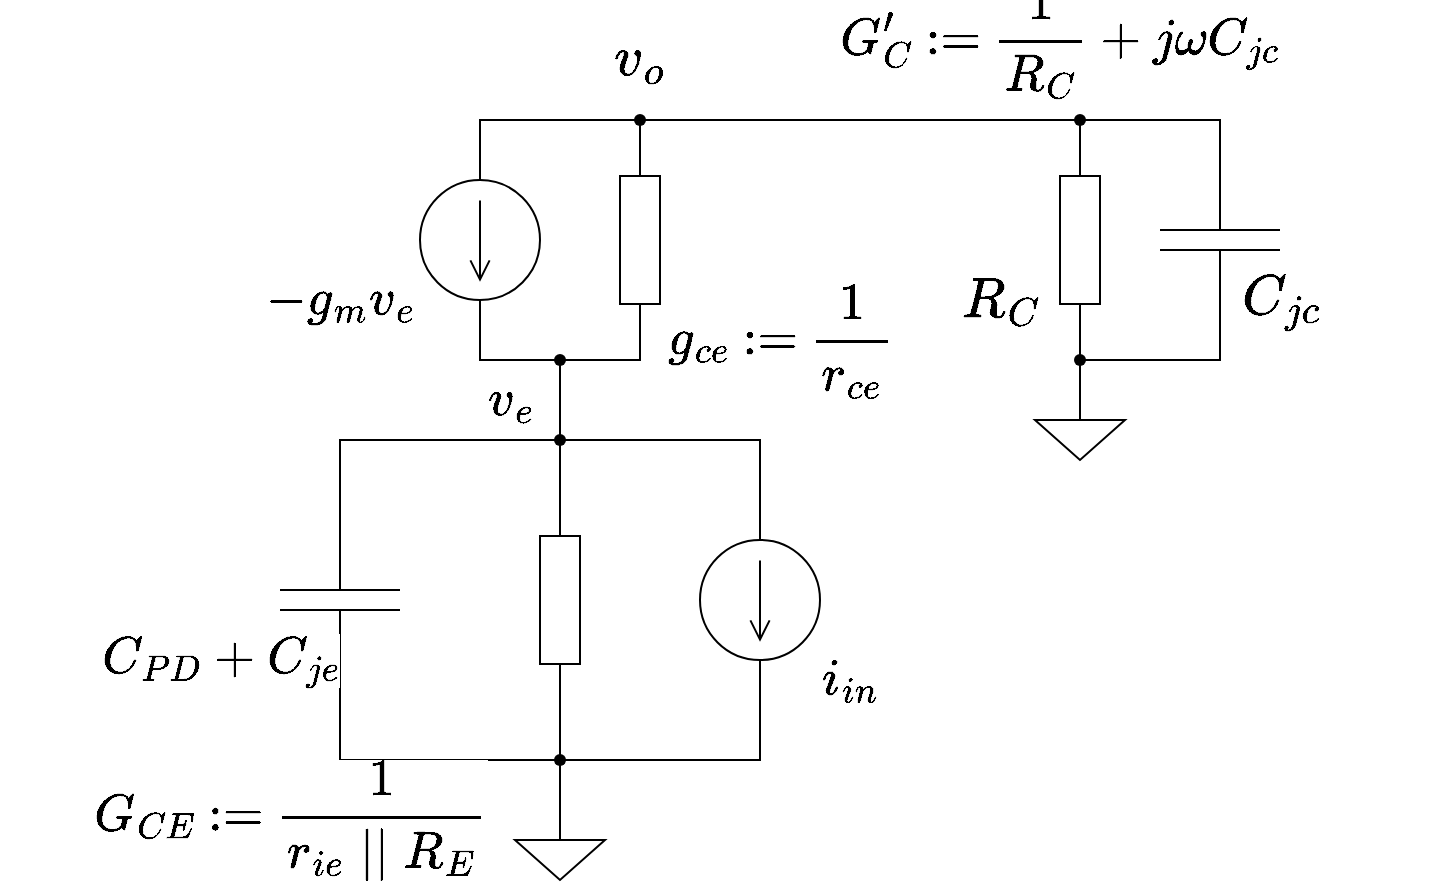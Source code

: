 <mxfile version="20.7.4" type="device"><diagram name="ページ1" id="0xxUTdLqlKO7cTpFT-Fy"><mxGraphModel dx="810" dy="469" grid="1" gridSize="10" guides="1" tooltips="1" connect="1" arrows="1" fold="1" page="1" pageScale="1" pageWidth="827" pageHeight="1169" math="1" shadow="0"><root><mxCell id="0"/><mxCell id="1" parent="0"/><mxCell id="rOs5JSpa3EEhjLfFwg5w-1" value="" style="pointerEvents=1;verticalLabelPosition=bottom;shadow=0;dashed=0;align=center;html=1;verticalAlign=top;shape=mxgraph.electrical.signal_sources.source;aspect=fixed;points=[[0.5,0,0],[1,0.5,0],[0.5,1,0],[0,0.5,0]];elSignalType=dc1;direction=south;" parent="1" vertex="1"><mxGeometry x="210" y="150" width="60" height="60" as="geometry"/></mxCell><mxCell id="rOs5JSpa3EEhjLfFwg5w-2" value="" style="pointerEvents=1;verticalLabelPosition=bottom;shadow=0;dashed=0;align=center;html=1;verticalAlign=top;shape=mxgraph.electrical.resistors.resistor_1;direction=south;" parent="1" vertex="1"><mxGeometry x="310" y="130" width="20" height="100" as="geometry"/></mxCell><mxCell id="rOs5JSpa3EEhjLfFwg5w-3" value="" style="pointerEvents=1;verticalLabelPosition=bottom;shadow=0;dashed=0;align=center;html=1;verticalAlign=top;shape=mxgraph.electrical.capacitors.capacitor_1;direction=south;" parent="1" vertex="1"><mxGeometry x="140" y="310" width="60" height="100" as="geometry"/></mxCell><mxCell id="GUrApRVc6wAJD5mt61sC-4" style="edgeStyle=orthogonalEdgeStyle;rounded=0;orthogonalLoop=1;jettySize=auto;html=1;exitX=0;exitY=0.5;exitDx=0;exitDy=0;exitPerimeter=0;entryX=0.47;entryY=1.1;entryDx=0;entryDy=0;entryPerimeter=0;endArrow=none;endFill=0;" edge="1" parent="1" source="rOs5JSpa3EEhjLfFwg5w-4" target="GUrApRVc6wAJD5mt61sC-2"><mxGeometry relative="1" as="geometry"/></mxCell><mxCell id="GUrApRVc6wAJD5mt61sC-8" style="edgeStyle=orthogonalEdgeStyle;shape=connector;rounded=0;orthogonalLoop=1;jettySize=auto;html=1;exitX=1;exitY=0.5;exitDx=0;exitDy=0;exitPerimeter=0;entryX=0.453;entryY=0.031;entryDx=0;entryDy=0;entryPerimeter=0;labelBackgroundColor=default;strokeColor=default;fontFamily=Helvetica;fontSize=11;fontColor=default;endArrow=none;endFill=0;" edge="1" parent="1" source="rOs5JSpa3EEhjLfFwg5w-4" target="GUrApRVc6wAJD5mt61sC-3"><mxGeometry relative="1" as="geometry"/></mxCell><mxCell id="rOs5JSpa3EEhjLfFwg5w-4" value="" style="pointerEvents=1;verticalLabelPosition=bottom;shadow=0;dashed=0;align=center;html=1;verticalAlign=top;shape=mxgraph.electrical.resistors.resistor_1;direction=south;" parent="1" vertex="1"><mxGeometry x="530" y="130" width="20" height="100" as="geometry"/></mxCell><mxCell id="rOs5JSpa3EEhjLfFwg5w-8" value="" style="pointerEvents=1;verticalLabelPosition=bottom;shadow=0;dashed=0;align=center;html=1;verticalAlign=top;shape=mxgraph.electrical.signal_sources.source;aspect=fixed;points=[[0.5,0,0],[1,0.5,0],[0.5,1,0],[0,0.5,0]];elSignalType=dc1;direction=south;" parent="1" vertex="1"><mxGeometry x="350" y="330" width="60" height="60" as="geometry"/></mxCell><mxCell id="rOs5JSpa3EEhjLfFwg5w-9" value="" style="pointerEvents=1;verticalLabelPosition=bottom;shadow=0;dashed=0;align=center;html=1;verticalAlign=top;shape=mxgraph.electrical.signal_sources.signal_ground;" parent="1" vertex="1"><mxGeometry x="257.5" y="470" width="45" height="30" as="geometry"/></mxCell><mxCell id="rOs5JSpa3EEhjLfFwg5w-10" value="" style="shape=waypoint;sketch=0;fillStyle=solid;size=6;pointerEvents=1;points=[];fillColor=none;resizable=0;rotatable=0;perimeter=centerPerimeter;snapToPoint=1;fontFamily=Helvetica;fontSize=11;fontColor=default;labelBackgroundColor=default;" parent="1" vertex="1"><mxGeometry x="270" y="230" width="20" height="20" as="geometry"/></mxCell><mxCell id="rOs5JSpa3EEhjLfFwg5w-11" value="" style="shape=waypoint;sketch=0;fillStyle=solid;size=6;pointerEvents=1;points=[];fillColor=none;resizable=0;rotatable=0;perimeter=centerPerimeter;snapToPoint=1;fontFamily=Helvetica;fontSize=11;fontColor=default;labelBackgroundColor=default;" parent="1" vertex="1"><mxGeometry x="270" y="270" width="20" height="20" as="geometry"/></mxCell><mxCell id="rOs5JSpa3EEhjLfFwg5w-12" style="edgeStyle=orthogonalEdgeStyle;rounded=0;orthogonalLoop=1;jettySize=auto;html=1;exitX=1;exitY=0.5;exitDx=0;exitDy=0;exitPerimeter=0;entryX=0.043;entryY=0.436;entryDx=0;entryDy=0;entryPerimeter=0;endArrow=none;endFill=0;" parent="1" source="rOs5JSpa3EEhjLfFwg5w-1" target="rOs5JSpa3EEhjLfFwg5w-10" edge="1"><mxGeometry relative="1" as="geometry"><Array as="points"><mxPoint x="240" y="240"/></Array></mxGeometry></mxCell><mxCell id="rOs5JSpa3EEhjLfFwg5w-13" style="edgeStyle=orthogonalEdgeStyle;rounded=0;orthogonalLoop=1;jettySize=auto;html=1;exitX=1;exitY=0.5;exitDx=0;exitDy=0;exitPerimeter=0;entryX=0.9;entryY=0.493;entryDx=0;entryDy=0;entryPerimeter=0;strokeColor=default;align=center;verticalAlign=middle;fontFamily=Helvetica;fontSize=11;fontColor=default;labelBackgroundColor=default;endArrow=none;endFill=0;" parent="1" source="rOs5JSpa3EEhjLfFwg5w-2" target="rOs5JSpa3EEhjLfFwg5w-10" edge="1"><mxGeometry relative="1" as="geometry"><Array as="points"><mxPoint x="320" y="240"/></Array></mxGeometry></mxCell><mxCell id="rOs5JSpa3EEhjLfFwg5w-14" style="edgeStyle=orthogonalEdgeStyle;rounded=0;orthogonalLoop=1;jettySize=auto;html=1;entryX=0.529;entryY=0.95;entryDx=0;entryDy=0;entryPerimeter=0;strokeColor=default;align=center;verticalAlign=middle;fontFamily=Helvetica;fontSize=11;fontColor=default;labelBackgroundColor=default;endArrow=none;endFill=0;" parent="1" source="rOs5JSpa3EEhjLfFwg5w-11" target="rOs5JSpa3EEhjLfFwg5w-10" edge="1"><mxGeometry relative="1" as="geometry"/></mxCell><mxCell id="rOs5JSpa3EEhjLfFwg5w-15" style="edgeStyle=orthogonalEdgeStyle;rounded=0;orthogonalLoop=1;jettySize=auto;html=1;exitX=0;exitY=0.5;exitDx=0;exitDy=0;exitPerimeter=0;entryX=0;entryY=0.76;entryDx=0;entryDy=0;entryPerimeter=0;strokeColor=default;align=center;verticalAlign=middle;fontFamily=Helvetica;fontSize=11;fontColor=default;labelBackgroundColor=default;endArrow=none;endFill=0;" parent="1" source="rOs5JSpa3EEhjLfFwg5w-3" target="rOs5JSpa3EEhjLfFwg5w-11" edge="1"><mxGeometry relative="1" as="geometry"><Array as="points"><mxPoint x="170" y="280"/></Array></mxGeometry></mxCell><mxCell id="rOs5JSpa3EEhjLfFwg5w-16" style="edgeStyle=orthogonalEdgeStyle;rounded=0;orthogonalLoop=1;jettySize=auto;html=1;exitX=0;exitY=0.5;exitDx=0;exitDy=0;exitPerimeter=0;entryX=0.46;entryY=1.02;entryDx=0;entryDy=0;entryPerimeter=0;strokeColor=default;align=center;verticalAlign=middle;fontFamily=Helvetica;fontSize=11;fontColor=default;labelBackgroundColor=default;endArrow=none;endFill=0;" parent="1" source="rOs5JSpa3EEhjLfFwg5w-7" target="rOs5JSpa3EEhjLfFwg5w-11" edge="1"><mxGeometry relative="1" as="geometry"/></mxCell><mxCell id="rOs5JSpa3EEhjLfFwg5w-17" style="edgeStyle=orthogonalEdgeStyle;rounded=0;orthogonalLoop=1;jettySize=auto;html=1;exitX=0;exitY=0.5;exitDx=0;exitDy=0;exitPerimeter=0;entryX=0.94;entryY=0.64;entryDx=0;entryDy=0;entryPerimeter=0;strokeColor=default;align=center;verticalAlign=middle;fontFamily=Helvetica;fontSize=11;fontColor=default;labelBackgroundColor=default;endArrow=none;endFill=0;" parent="1" source="rOs5JSpa3EEhjLfFwg5w-8" target="rOs5JSpa3EEhjLfFwg5w-11" edge="1"><mxGeometry relative="1" as="geometry"><Array as="points"><mxPoint x="380" y="280"/></Array></mxGeometry></mxCell><mxCell id="rOs5JSpa3EEhjLfFwg5w-18" value="" style="shape=waypoint;sketch=0;fillStyle=solid;size=6;pointerEvents=1;points=[];fillColor=none;resizable=0;rotatable=0;perimeter=centerPerimeter;snapToPoint=1;fontFamily=Helvetica;fontSize=11;fontColor=default;labelBackgroundColor=default;" parent="1" vertex="1"><mxGeometry x="270" y="430" width="20" height="20" as="geometry"/></mxCell><mxCell id="rOs5JSpa3EEhjLfFwg5w-20" style="edgeStyle=orthogonalEdgeStyle;rounded=0;orthogonalLoop=1;jettySize=auto;html=1;exitX=1;exitY=0.5;exitDx=0;exitDy=0;exitPerimeter=0;entryX=0;entryY=0.5;entryDx=0;entryDy=0;entryPerimeter=0;strokeColor=default;align=center;verticalAlign=middle;fontFamily=Helvetica;fontSize=11;fontColor=default;labelBackgroundColor=default;endArrow=none;endFill=0;" parent="1" source="rOs5JSpa3EEhjLfFwg5w-3" target="rOs5JSpa3EEhjLfFwg5w-18" edge="1"><mxGeometry relative="1" as="geometry"><Array as="points"><mxPoint x="170" y="440"/></Array></mxGeometry></mxCell><mxCell id="rOs5JSpa3EEhjLfFwg5w-21" style="edgeStyle=orthogonalEdgeStyle;rounded=0;orthogonalLoop=1;jettySize=auto;html=1;exitX=1;exitY=0.5;exitDx=0;exitDy=0;exitPerimeter=0;entryX=0.5;entryY=0.08;entryDx=0;entryDy=0;entryPerimeter=0;strokeColor=default;align=center;verticalAlign=middle;fontFamily=Helvetica;fontSize=11;fontColor=default;labelBackgroundColor=default;endArrow=none;endFill=0;" parent="1" source="rOs5JSpa3EEhjLfFwg5w-7" target="rOs5JSpa3EEhjLfFwg5w-18" edge="1"><mxGeometry relative="1" as="geometry"/></mxCell><mxCell id="rOs5JSpa3EEhjLfFwg5w-22" style="edgeStyle=orthogonalEdgeStyle;rounded=0;orthogonalLoop=1;jettySize=auto;html=1;exitX=1;exitY=0.5;exitDx=0;exitDy=0;exitPerimeter=0;entryX=0.98;entryY=0.56;entryDx=0;entryDy=0;entryPerimeter=0;strokeColor=default;align=center;verticalAlign=middle;fontFamily=Helvetica;fontSize=11;fontColor=default;labelBackgroundColor=default;endArrow=none;endFill=0;" parent="1" source="rOs5JSpa3EEhjLfFwg5w-8" target="rOs5JSpa3EEhjLfFwg5w-18" edge="1"><mxGeometry relative="1" as="geometry"><Array as="points"><mxPoint x="380" y="440"/></Array></mxGeometry></mxCell><mxCell id="rOs5JSpa3EEhjLfFwg5w-23" style="edgeStyle=orthogonalEdgeStyle;rounded=0;orthogonalLoop=1;jettySize=auto;html=1;exitX=0.5;exitY=0;exitDx=0;exitDy=0;exitPerimeter=0;entryX=0.42;entryY=0.92;entryDx=0;entryDy=0;entryPerimeter=0;strokeColor=default;align=center;verticalAlign=middle;fontFamily=Helvetica;fontSize=11;fontColor=default;labelBackgroundColor=default;endArrow=none;endFill=0;" parent="1" source="rOs5JSpa3EEhjLfFwg5w-9" target="rOs5JSpa3EEhjLfFwg5w-18" edge="1"><mxGeometry relative="1" as="geometry"/></mxCell><mxCell id="GUrApRVc6wAJD5mt61sC-7" style="edgeStyle=orthogonalEdgeStyle;shape=connector;rounded=0;orthogonalLoop=1;jettySize=auto;html=1;exitX=0.5;exitY=0;exitDx=0;exitDy=0;exitPerimeter=0;entryX=0.442;entryY=1.09;entryDx=0;entryDy=0;entryPerimeter=0;labelBackgroundColor=default;strokeColor=default;fontFamily=Helvetica;fontSize=11;fontColor=default;endArrow=none;endFill=0;" edge="1" parent="1" source="rOs5JSpa3EEhjLfFwg5w-24" target="GUrApRVc6wAJD5mt61sC-3"><mxGeometry relative="1" as="geometry"/></mxCell><mxCell id="rOs5JSpa3EEhjLfFwg5w-24" value="" style="pointerEvents=1;verticalLabelPosition=bottom;shadow=0;dashed=0;align=center;html=1;verticalAlign=top;shape=mxgraph.electrical.signal_sources.signal_ground;" parent="1" vertex="1"><mxGeometry x="517.5" y="260" width="45" height="30" as="geometry"/></mxCell><mxCell id="GUrApRVc6wAJD5mt61sC-6" style="edgeStyle=orthogonalEdgeStyle;shape=connector;rounded=0;orthogonalLoop=1;jettySize=auto;html=1;entryX=-0.05;entryY=0.52;entryDx=0;entryDy=0;entryPerimeter=0;labelBackgroundColor=default;strokeColor=default;fontFamily=Helvetica;fontSize=11;fontColor=default;endArrow=none;endFill=0;" edge="1" parent="1" source="rOs5JSpa3EEhjLfFwg5w-25" target="GUrApRVc6wAJD5mt61sC-2"><mxGeometry relative="1" as="geometry"/></mxCell><mxCell id="rOs5JSpa3EEhjLfFwg5w-25" value="" style="shape=waypoint;sketch=0;fillStyle=solid;size=6;pointerEvents=1;points=[];fillColor=none;resizable=0;rotatable=0;perimeter=centerPerimeter;snapToPoint=1;fontFamily=Helvetica;fontSize=11;fontColor=default;labelBackgroundColor=default;" parent="1" vertex="1"><mxGeometry x="310" y="110" width="20" height="20" as="geometry"/></mxCell><mxCell id="rOs5JSpa3EEhjLfFwg5w-26" style="edgeStyle=orthogonalEdgeStyle;rounded=0;orthogonalLoop=1;jettySize=auto;html=1;exitX=0;exitY=0.5;exitDx=0;exitDy=0;exitPerimeter=0;entryX=0.54;entryY=1.04;entryDx=0;entryDy=0;entryPerimeter=0;strokeColor=default;align=center;verticalAlign=middle;fontFamily=Helvetica;fontSize=11;fontColor=default;labelBackgroundColor=default;endArrow=none;endFill=0;" parent="1" source="rOs5JSpa3EEhjLfFwg5w-2" target="rOs5JSpa3EEhjLfFwg5w-25" edge="1"><mxGeometry relative="1" as="geometry"/></mxCell><mxCell id="rOs5JSpa3EEhjLfFwg5w-27" style="edgeStyle=orthogonalEdgeStyle;rounded=0;orthogonalLoop=1;jettySize=auto;html=1;exitX=0;exitY=0.5;exitDx=0;exitDy=0;exitPerimeter=0;entryX=0.06;entryY=0.64;entryDx=0;entryDy=0;entryPerimeter=0;strokeColor=default;align=center;verticalAlign=middle;fontFamily=Helvetica;fontSize=11;fontColor=default;labelBackgroundColor=default;endArrow=none;endFill=0;" parent="1" source="rOs5JSpa3EEhjLfFwg5w-1" target="rOs5JSpa3EEhjLfFwg5w-25" edge="1"><mxGeometry relative="1" as="geometry"><Array as="points"><mxPoint x="240" y="120"/></Array></mxGeometry></mxCell><mxCell id="rOs5JSpa3EEhjLfFwg5w-30" value="`i_{i n}`" style="text;html=1;align=center;verticalAlign=middle;resizable=0;points=[];autosize=1;strokeColor=none;fillColor=none;fontFamily=Helvetica;fontSize=22;fontColor=default;labelBackgroundColor=default;" parent="1" vertex="1"><mxGeometry x="380" y="380" width="90" height="40" as="geometry"/></mxCell><mxCell id="rOs5JSpa3EEhjLfFwg5w-31" value="`G_{CE}:=1/(r_{ie}||R_{E})`" style="text;html=1;align=center;verticalAlign=middle;resizable=0;points=[];autosize=1;strokeColor=none;fillColor=none;fontFamily=Helvetica;fontSize=22;fontColor=default;labelBackgroundColor=default;" parent="1" vertex="1"><mxGeometry y="450" width="290" height="40" as="geometry"/></mxCell><mxCell id="rOs5JSpa3EEhjLfFwg5w-7" value="" style="pointerEvents=1;verticalLabelPosition=bottom;shadow=0;dashed=0;align=center;html=1;verticalAlign=top;shape=mxgraph.electrical.resistors.resistor_1;direction=south;" parent="1" vertex="1"><mxGeometry x="270" y="310" width="20" height="100" as="geometry"/></mxCell><mxCell id="rOs5JSpa3EEhjLfFwg5w-33" value="`C_{PD}+C_{je}`" style="text;html=1;align=center;verticalAlign=middle;resizable=0;points=[];autosize=1;strokeColor=none;fillColor=none;fontFamily=Helvetica;fontSize=22;fontColor=default;labelBackgroundColor=default;" parent="1" vertex="1"><mxGeometry x="20" y="370" width="180" height="40" as="geometry"/></mxCell><mxCell id="rOs5JSpa3EEhjLfFwg5w-34" value="`-g_{m}v_{e}`" style="text;html=1;align=center;verticalAlign=middle;resizable=0;points=[];autosize=1;strokeColor=none;fillColor=none;fontFamily=Helvetica;fontSize=22;fontColor=default;labelBackgroundColor=default;" parent="1" vertex="1"><mxGeometry x="95" y="190" width="150" height="40" as="geometry"/></mxCell><mxCell id="rOs5JSpa3EEhjLfFwg5w-35" value="`g_{ce}:=1/r_{ce}`" style="text;html=1;align=center;verticalAlign=middle;resizable=0;points=[];autosize=1;strokeColor=none;fillColor=none;fontFamily=Helvetica;fontSize=22;fontColor=default;labelBackgroundColor=default;" parent="1" vertex="1"><mxGeometry x="290" y="210" width="200" height="40" as="geometry"/></mxCell><mxCell id="rOs5JSpa3EEhjLfFwg5w-36" value="`G_{C}^{'}:=1/R_{C}+j\omega C_{jc}`" style="text;html=1;align=center;verticalAlign=middle;resizable=0;points=[];autosize=1;strokeColor=none;fillColor=none;fontFamily=Helvetica;fontSize=22;fontColor=default;labelBackgroundColor=default;" parent="1" vertex="1"><mxGeometry x="340" y="60" width="380" height="40" as="geometry"/></mxCell><mxCell id="GQdbU5EewHjbPzCLCv8U-2" value="`v_{e}`" style="text;html=1;align=center;verticalAlign=middle;resizable=0;points=[];autosize=1;strokeColor=none;fillColor=none;fontFamily=Helvetica;fontSize=22;fontColor=default;labelBackgroundColor=default;" parent="1" vertex="1"><mxGeometry x="210" y="240" width="90" height="40" as="geometry"/></mxCell><mxCell id="0Q81RQHQSESkraAIlQ_o-1" value="&lt;font style=&quot;font-size: 24px;&quot;&gt;`v_{o}`&lt;/font&gt;" style="text;html=1;align=center;verticalAlign=middle;resizable=0;points=[];autosize=1;strokeColor=none;fillColor=none;fontSize=11;fontFamily=Helvetica;fontColor=default;" parent="1" vertex="1"><mxGeometry x="275" y="70" width="90" height="40" as="geometry"/></mxCell><mxCell id="GUrApRVc6wAJD5mt61sC-5" style="edgeStyle=orthogonalEdgeStyle;shape=connector;rounded=0;orthogonalLoop=1;jettySize=auto;html=1;exitX=0;exitY=0.5;exitDx=0;exitDy=0;exitPerimeter=0;entryX=1.05;entryY=0.72;entryDx=0;entryDy=0;entryPerimeter=0;labelBackgroundColor=default;strokeColor=default;fontFamily=Helvetica;fontSize=11;fontColor=default;endArrow=none;endFill=0;" edge="1" parent="1" source="GUrApRVc6wAJD5mt61sC-1" target="GUrApRVc6wAJD5mt61sC-2"><mxGeometry relative="1" as="geometry"><Array as="points"><mxPoint x="610" y="120"/></Array></mxGeometry></mxCell><mxCell id="GUrApRVc6wAJD5mt61sC-9" style="edgeStyle=orthogonalEdgeStyle;shape=connector;rounded=0;orthogonalLoop=1;jettySize=auto;html=1;exitX=1;exitY=0.5;exitDx=0;exitDy=0;exitPerimeter=0;entryX=0.965;entryY=0.427;entryDx=0;entryDy=0;entryPerimeter=0;labelBackgroundColor=default;strokeColor=default;fontFamily=Helvetica;fontSize=11;fontColor=default;endArrow=none;endFill=0;" edge="1" parent="1" source="GUrApRVc6wAJD5mt61sC-1" target="GUrApRVc6wAJD5mt61sC-3"><mxGeometry relative="1" as="geometry"><Array as="points"><mxPoint x="610" y="240"/></Array></mxGeometry></mxCell><mxCell id="GUrApRVc6wAJD5mt61sC-1" value="" style="pointerEvents=1;verticalLabelPosition=bottom;shadow=0;dashed=0;align=center;html=1;verticalAlign=top;shape=mxgraph.electrical.capacitors.capacitor_1;direction=south;" vertex="1" parent="1"><mxGeometry x="580" y="130" width="60" height="100" as="geometry"/></mxCell><mxCell id="GUrApRVc6wAJD5mt61sC-2" value="" style="shape=waypoint;sketch=0;fillStyle=solid;size=6;pointerEvents=1;points=[];fillColor=none;resizable=0;rotatable=0;perimeter=centerPerimeter;snapToPoint=1;fontFamily=Helvetica;fontSize=11;fontColor=default;labelBackgroundColor=default;" vertex="1" parent="1"><mxGeometry x="530" y="110" width="20" height="20" as="geometry"/></mxCell><mxCell id="GUrApRVc6wAJD5mt61sC-3" value="" style="shape=waypoint;sketch=0;fillStyle=solid;size=6;pointerEvents=1;points=[];fillColor=none;resizable=0;rotatable=0;perimeter=centerPerimeter;snapToPoint=1;fontFamily=Helvetica;fontSize=11;fontColor=default;labelBackgroundColor=default;" vertex="1" parent="1"><mxGeometry x="530" y="230" width="20" height="20" as="geometry"/></mxCell><mxCell id="GUrApRVc6wAJD5mt61sC-10" value="&lt;font style=&quot;font-size: 24px;&quot;&gt;`R_{C}`&lt;/font&gt;" style="text;html=1;align=center;verticalAlign=middle;resizable=0;points=[];autosize=1;strokeColor=none;fillColor=none;fontSize=11;fontFamily=Helvetica;fontColor=default;" vertex="1" parent="1"><mxGeometry x="450" y="190" width="100" height="40" as="geometry"/></mxCell><mxCell id="GUrApRVc6wAJD5mt61sC-11" value="&lt;font style=&quot;font-size: 24px;&quot;&gt;`C_{jc}`&lt;/font&gt;" style="text;html=1;align=center;verticalAlign=middle;resizable=0;points=[];autosize=1;strokeColor=none;fillColor=none;fontSize=11;fontFamily=Helvetica;fontColor=default;" vertex="1" parent="1"><mxGeometry x="590" y="190" width="100" height="40" as="geometry"/></mxCell></root></mxGraphModel></diagram></mxfile>